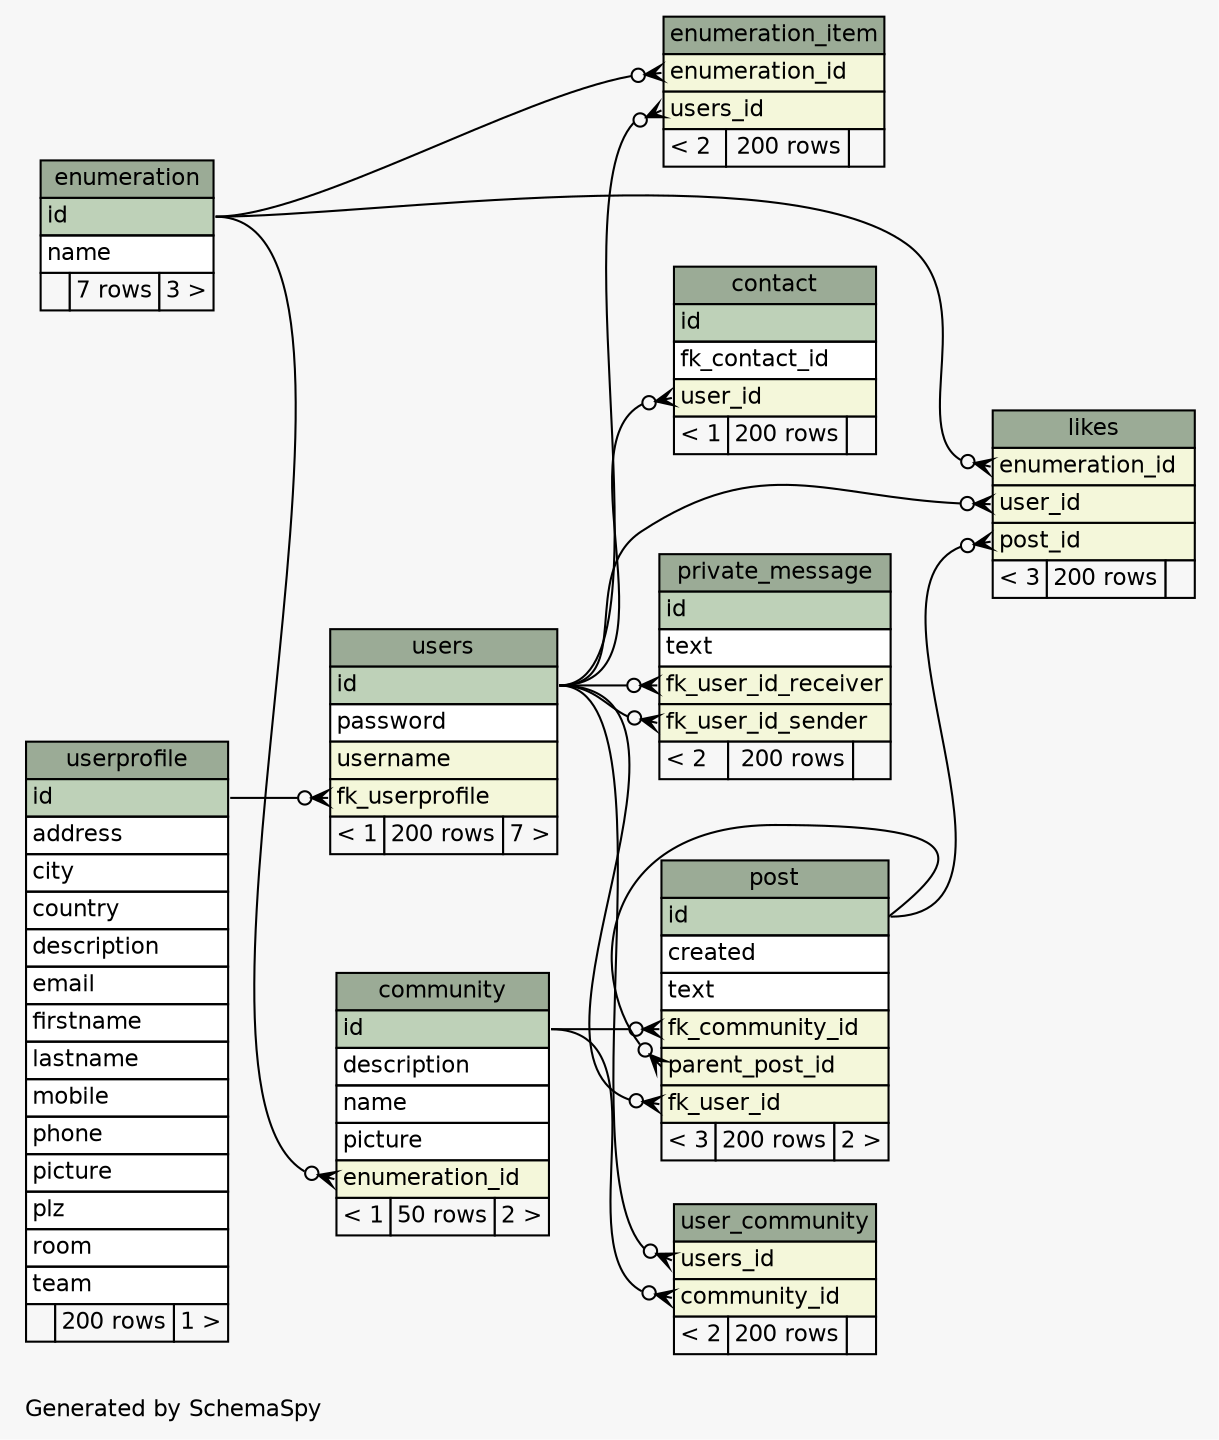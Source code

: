 // dot 2.40.1 on Linux 4.12.5-300.fc26.x86_64
// SchemaSpy rev 590
digraph "largeRelationshipsDiagram" {
  graph [
    rankdir="RL"
    bgcolor="#f7f7f7"
    label="\nGenerated by SchemaSpy"
    labeljust="l"
    nodesep="0.18"
    ranksep="0.46"
    fontname="Helvetica"
    fontsize="11"
  ];
  node [
    fontname="Helvetica"
    fontsize="11"
    shape="plaintext"
  ];
  edge [
    arrowsize="0.8"
  ];
  "community" [
    label=<
    <TABLE BORDER="0" CELLBORDER="1" CELLSPACING="0" BGCOLOR="#ffffff">
      <TR><TD COLSPAN="3" BGCOLOR="#9bab96" ALIGN="CENTER">community</TD></TR>
      <TR><TD PORT="id" COLSPAN="3" BGCOLOR="#bed1b8" ALIGN="LEFT">id</TD></TR>
      <TR><TD PORT="description" COLSPAN="3" ALIGN="LEFT">description</TD></TR>
      <TR><TD PORT="name" COLSPAN="3" ALIGN="LEFT">name</TD></TR>
      <TR><TD PORT="picture" COLSPAN="3" ALIGN="LEFT">picture</TD></TR>
      <TR><TD PORT="enumeration_id" COLSPAN="3" BGCOLOR="#f4f7da" ALIGN="LEFT">enumeration_id</TD></TR>
      <TR><TD ALIGN="LEFT" BGCOLOR="#f7f7f7">&lt; 1</TD><TD ALIGN="RIGHT" BGCOLOR="#f7f7f7">50 rows</TD><TD ALIGN="RIGHT" BGCOLOR="#f7f7f7">2 &gt;</TD></TR>
    </TABLE>>
    URL="tables/community.html"
    tooltip="community"
  ];
  "contact" [
    label=<
    <TABLE BORDER="0" CELLBORDER="1" CELLSPACING="0" BGCOLOR="#ffffff">
      <TR><TD COLSPAN="3" BGCOLOR="#9bab96" ALIGN="CENTER">contact</TD></TR>
      <TR><TD PORT="id" COLSPAN="3" BGCOLOR="#bed1b8" ALIGN="LEFT">id</TD></TR>
      <TR><TD PORT="fk_contact_id" COLSPAN="3" ALIGN="LEFT">fk_contact_id</TD></TR>
      <TR><TD PORT="user_id" COLSPAN="3" BGCOLOR="#f4f7da" ALIGN="LEFT">user_id</TD></TR>
      <TR><TD ALIGN="LEFT" BGCOLOR="#f7f7f7">&lt; 1</TD><TD ALIGN="RIGHT" BGCOLOR="#f7f7f7">200 rows</TD><TD ALIGN="RIGHT" BGCOLOR="#f7f7f7">  </TD></TR>
    </TABLE>>
    URL="tables/contact.html"
    tooltip="contact"
  ];
  "enumeration" [
    label=<
    <TABLE BORDER="0" CELLBORDER="1" CELLSPACING="0" BGCOLOR="#ffffff">
      <TR><TD COLSPAN="3" BGCOLOR="#9bab96" ALIGN="CENTER">enumeration</TD></TR>
      <TR><TD PORT="id" COLSPAN="3" BGCOLOR="#bed1b8" ALIGN="LEFT">id</TD></TR>
      <TR><TD PORT="name" COLSPAN="3" ALIGN="LEFT">name</TD></TR>
      <TR><TD ALIGN="LEFT" BGCOLOR="#f7f7f7">  </TD><TD ALIGN="RIGHT" BGCOLOR="#f7f7f7">7 rows</TD><TD ALIGN="RIGHT" BGCOLOR="#f7f7f7">3 &gt;</TD></TR>
    </TABLE>>
    URL="tables/enumeration.html"
    tooltip="enumeration"
  ];
  "enumeration_item" [
    label=<
    <TABLE BORDER="0" CELLBORDER="1" CELLSPACING="0" BGCOLOR="#ffffff">
      <TR><TD COLSPAN="3" BGCOLOR="#9bab96" ALIGN="CENTER">enumeration_item</TD></TR>
      <TR><TD PORT="enumeration_id" COLSPAN="3" BGCOLOR="#f4f7da" ALIGN="LEFT">enumeration_id</TD></TR>
      <TR><TD PORT="users_id" COLSPAN="3" BGCOLOR="#f4f7da" ALIGN="LEFT">users_id</TD></TR>
      <TR><TD ALIGN="LEFT" BGCOLOR="#f7f7f7">&lt; 2</TD><TD ALIGN="RIGHT" BGCOLOR="#f7f7f7">200 rows</TD><TD ALIGN="RIGHT" BGCOLOR="#f7f7f7">  </TD></TR>
    </TABLE>>
    URL="tables/enumeration_item.html"
    tooltip="enumeration_item"
  ];
  "likes" [
    label=<
    <TABLE BORDER="0" CELLBORDER="1" CELLSPACING="0" BGCOLOR="#ffffff">
      <TR><TD COLSPAN="3" BGCOLOR="#9bab96" ALIGN="CENTER">likes</TD></TR>
      <TR><TD PORT="enumeration_id" COLSPAN="3" BGCOLOR="#f4f7da" ALIGN="LEFT">enumeration_id</TD></TR>
      <TR><TD PORT="user_id" COLSPAN="3" BGCOLOR="#f4f7da" ALIGN="LEFT">user_id</TD></TR>
      <TR><TD PORT="post_id" COLSPAN="3" BGCOLOR="#f4f7da" ALIGN="LEFT">post_id</TD></TR>
      <TR><TD ALIGN="LEFT" BGCOLOR="#f7f7f7">&lt; 3</TD><TD ALIGN="RIGHT" BGCOLOR="#f7f7f7">200 rows</TD><TD ALIGN="RIGHT" BGCOLOR="#f7f7f7">  </TD></TR>
    </TABLE>>
    URL="tables/likes.html"
    tooltip="likes"
  ];
  "post" [
    label=<
    <TABLE BORDER="0" CELLBORDER="1" CELLSPACING="0" BGCOLOR="#ffffff">
      <TR><TD COLSPAN="3" BGCOLOR="#9bab96" ALIGN="CENTER">post</TD></TR>
      <TR><TD PORT="id" COLSPAN="3" BGCOLOR="#bed1b8" ALIGN="LEFT">id</TD></TR>
      <TR><TD PORT="created" COLSPAN="3" ALIGN="LEFT">created</TD></TR>
      <TR><TD PORT="text" COLSPAN="3" ALIGN="LEFT">text</TD></TR>
      <TR><TD PORT="fk_community_id" COLSPAN="3" BGCOLOR="#f4f7da" ALIGN="LEFT">fk_community_id</TD></TR>
      <TR><TD PORT="parent_post_id" COLSPAN="3" BGCOLOR="#f4f7da" ALIGN="LEFT">parent_post_id</TD></TR>
      <TR><TD PORT="fk_user_id" COLSPAN="3" BGCOLOR="#f4f7da" ALIGN="LEFT">fk_user_id</TD></TR>
      <TR><TD ALIGN="LEFT" BGCOLOR="#f7f7f7">&lt; 3</TD><TD ALIGN="RIGHT" BGCOLOR="#f7f7f7">200 rows</TD><TD ALIGN="RIGHT" BGCOLOR="#f7f7f7">2 &gt;</TD></TR>
    </TABLE>>
    URL="tables/post.html"
    tooltip="post"
  ];
  "private_message" [
    label=<
    <TABLE BORDER="0" CELLBORDER="1" CELLSPACING="0" BGCOLOR="#ffffff">
      <TR><TD COLSPAN="3" BGCOLOR="#9bab96" ALIGN="CENTER">private_message</TD></TR>
      <TR><TD PORT="id" COLSPAN="3" BGCOLOR="#bed1b8" ALIGN="LEFT">id</TD></TR>
      <TR><TD PORT="text" COLSPAN="3" ALIGN="LEFT">text</TD></TR>
      <TR><TD PORT="fk_user_id_receiver" COLSPAN="3" BGCOLOR="#f4f7da" ALIGN="LEFT">fk_user_id_receiver</TD></TR>
      <TR><TD PORT="fk_user_id_sender" COLSPAN="3" BGCOLOR="#f4f7da" ALIGN="LEFT">fk_user_id_sender</TD></TR>
      <TR><TD ALIGN="LEFT" BGCOLOR="#f7f7f7">&lt; 2</TD><TD ALIGN="RIGHT" BGCOLOR="#f7f7f7">200 rows</TD><TD ALIGN="RIGHT" BGCOLOR="#f7f7f7">  </TD></TR>
    </TABLE>>
    URL="tables/private_message.html"
    tooltip="private_message"
  ];
  "user_community" [
    label=<
    <TABLE BORDER="0" CELLBORDER="1" CELLSPACING="0" BGCOLOR="#ffffff">
      <TR><TD COLSPAN="3" BGCOLOR="#9bab96" ALIGN="CENTER">user_community</TD></TR>
      <TR><TD PORT="users_id" COLSPAN="3" BGCOLOR="#f4f7da" ALIGN="LEFT">users_id</TD></TR>
      <TR><TD PORT="community_id" COLSPAN="3" BGCOLOR="#f4f7da" ALIGN="LEFT">community_id</TD></TR>
      <TR><TD ALIGN="LEFT" BGCOLOR="#f7f7f7">&lt; 2</TD><TD ALIGN="RIGHT" BGCOLOR="#f7f7f7">200 rows</TD><TD ALIGN="RIGHT" BGCOLOR="#f7f7f7">  </TD></TR>
    </TABLE>>
    URL="tables/user_community.html"
    tooltip="user_community"
  ];
  "userprofile" [
    label=<
    <TABLE BORDER="0" CELLBORDER="1" CELLSPACING="0" BGCOLOR="#ffffff">
      <TR><TD COLSPAN="3" BGCOLOR="#9bab96" ALIGN="CENTER">userprofile</TD></TR>
      <TR><TD PORT="id" COLSPAN="3" BGCOLOR="#bed1b8" ALIGN="LEFT">id</TD></TR>
      <TR><TD PORT="address" COLSPAN="3" ALIGN="LEFT">address</TD></TR>
      <TR><TD PORT="city" COLSPAN="3" ALIGN="LEFT">city</TD></TR>
      <TR><TD PORT="country" COLSPAN="3" ALIGN="LEFT">country</TD></TR>
      <TR><TD PORT="description" COLSPAN="3" ALIGN="LEFT">description</TD></TR>
      <TR><TD PORT="email" COLSPAN="3" ALIGN="LEFT">email</TD></TR>
      <TR><TD PORT="firstname" COLSPAN="3" ALIGN="LEFT">firstname</TD></TR>
      <TR><TD PORT="lastname" COLSPAN="3" ALIGN="LEFT">lastname</TD></TR>
      <TR><TD PORT="mobile" COLSPAN="3" ALIGN="LEFT">mobile</TD></TR>
      <TR><TD PORT="phone" COLSPAN="3" ALIGN="LEFT">phone</TD></TR>
      <TR><TD PORT="picture" COLSPAN="3" ALIGN="LEFT">picture</TD></TR>
      <TR><TD PORT="plz" COLSPAN="3" ALIGN="LEFT">plz</TD></TR>
      <TR><TD PORT="room" COLSPAN="3" ALIGN="LEFT">room</TD></TR>
      <TR><TD PORT="team" COLSPAN="3" ALIGN="LEFT">team</TD></TR>
      <TR><TD ALIGN="LEFT" BGCOLOR="#f7f7f7">  </TD><TD ALIGN="RIGHT" BGCOLOR="#f7f7f7">200 rows</TD><TD ALIGN="RIGHT" BGCOLOR="#f7f7f7">1 &gt;</TD></TR>
    </TABLE>>
    URL="tables/userprofile.html"
    tooltip="userprofile"
  ];
  "users" [
    label=<
    <TABLE BORDER="0" CELLBORDER="1" CELLSPACING="0" BGCOLOR="#ffffff">
      <TR><TD COLSPAN="3" BGCOLOR="#9bab96" ALIGN="CENTER">users</TD></TR>
      <TR><TD PORT="id" COLSPAN="3" BGCOLOR="#bed1b8" ALIGN="LEFT">id</TD></TR>
      <TR><TD PORT="password" COLSPAN="3" ALIGN="LEFT">password</TD></TR>
      <TR><TD PORT="username" COLSPAN="3" BGCOLOR="#f4f7da" ALIGN="LEFT">username</TD></TR>
      <TR><TD PORT="fk_userprofile" COLSPAN="3" BGCOLOR="#f4f7da" ALIGN="LEFT">fk_userprofile</TD></TR>
      <TR><TD ALIGN="LEFT" BGCOLOR="#f7f7f7">&lt; 1</TD><TD ALIGN="RIGHT" BGCOLOR="#f7f7f7">200 rows</TD><TD ALIGN="RIGHT" BGCOLOR="#f7f7f7">7 &gt;</TD></TR>
    </TABLE>>
    URL="tables/users.html"
    tooltip="users"
  ];
  "community":"enumeration_id":w -> "enumeration":"id":e [arrowhead=none dir=back arrowtail=crowodot];
  "contact":"user_id":w -> "users":"id":e [arrowhead=none dir=back arrowtail=crowodot];
  "enumeration_item":"enumeration_id":w -> "enumeration":"id":e [arrowhead=none dir=back arrowtail=crowodot];
  "enumeration_item":"users_id":w -> "users":"id":e [arrowhead=none dir=back arrowtail=crowodot];
  "likes":"enumeration_id":w -> "enumeration":"id":e [arrowhead=none dir=back arrowtail=crowodot];
  "likes":"post_id":w -> "post":"id":e [arrowhead=none dir=back arrowtail=crowodot];
  "likes":"user_id":w -> "users":"id":e [arrowhead=none dir=back arrowtail=crowodot];
  "post":"fk_community_id":w -> "community":"id":e [arrowhead=none dir=back arrowtail=crowodot];
  "post":"fk_user_id":w -> "users":"id":e [arrowhead=none dir=back arrowtail=crowodot];
  "post":"parent_post_id":w -> "post":"id":e [arrowhead=none dir=back arrowtail=crowodot];
  "private_message":"fk_user_id_receiver":w -> "users":"id":e [arrowhead=none dir=back arrowtail=crowodot];
  "private_message":"fk_user_id_sender":w -> "users":"id":e [arrowhead=none dir=back arrowtail=crowodot];
  "user_community":"community_id":w -> "community":"id":e [arrowhead=none dir=back arrowtail=crowodot];
  "user_community":"users_id":w -> "users":"id":e [arrowhead=none dir=back arrowtail=crowodot];
  "users":"fk_userprofile":w -> "userprofile":"id":e [arrowhead=none dir=back arrowtail=crowodot];
}
